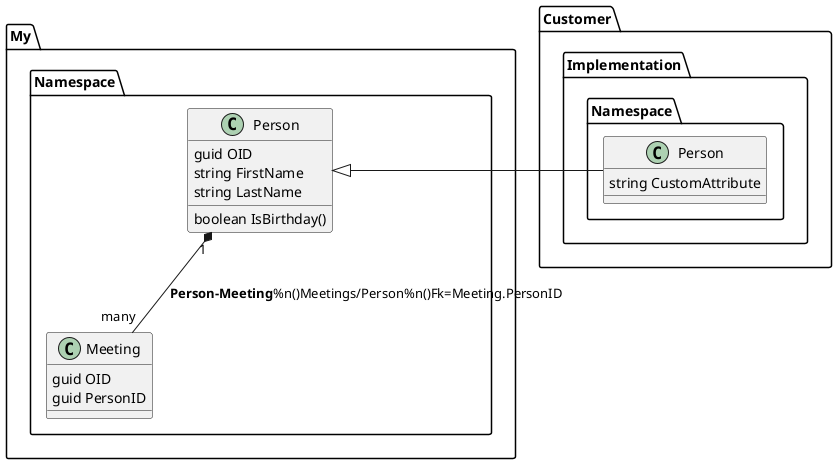 {
  "sha1": "pw8qimeb651zid4z8da9v0vaq9uy4n2",
  "insertion": {
    "when": "2024-06-04T17:28:41.788Z",
    "user": "plantuml@gmail.com"
  }
}
@startuml
class My.Namespace.Person
class My.Namespace.Meeting
class Customer.Implementation.Namespace.Person
My.Namespace.Person <|- Customer.Implementation.Namespace.Person
Customer.Implementation.Namespace.Person : string CustomAttribute
My.Namespace.Person : guid OID
My.Namespace.Person : string FirstName
My.Namespace.Person : string LastName
My.Namespace.Person : boolean IsBirthday()
My.Namespace.Meeting : guid OID
My.Namespace.Meeting : guid PersonID

My.Namespace.Person "1" *-- "many" My.Namespace.Meeting : <b>Person-Meeting</b>%n()Meetings/Person%n()Fk=Meeting.PersonID

@enduml
